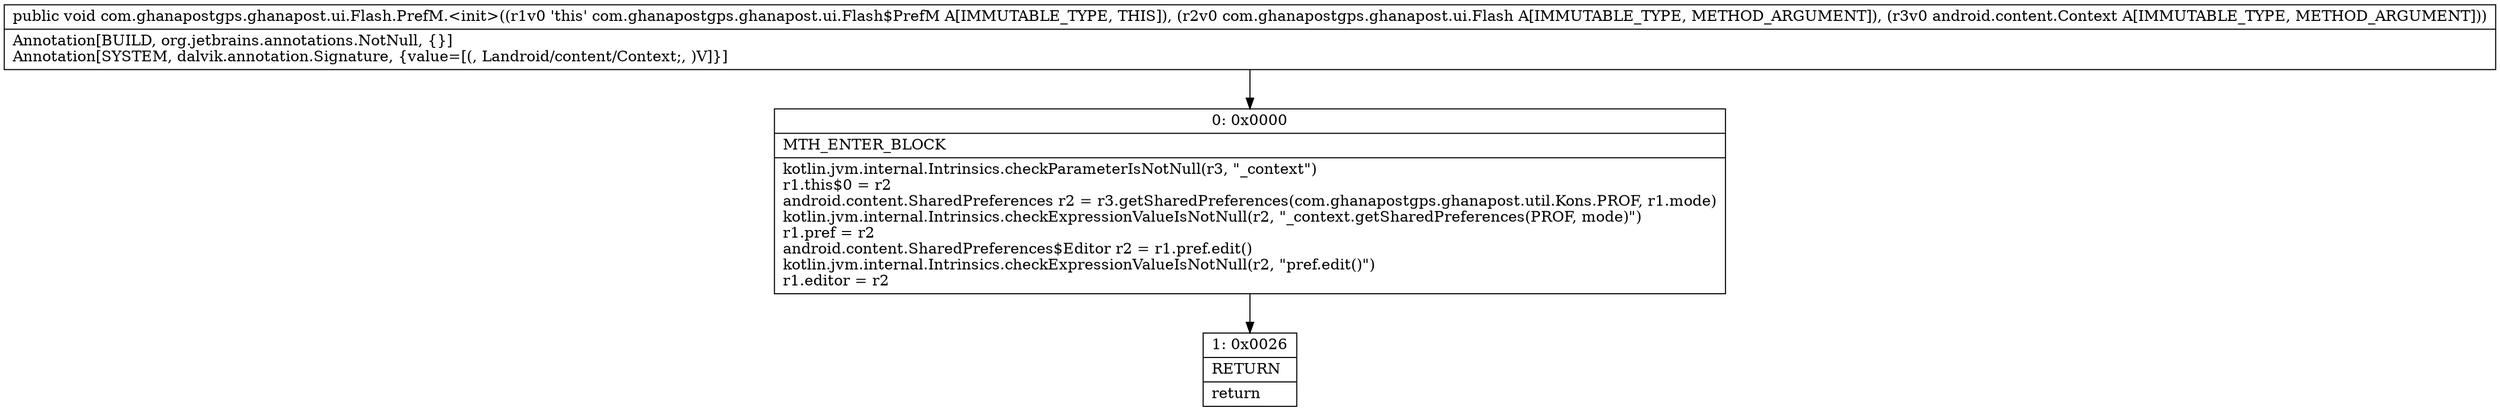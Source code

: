 digraph "CFG forcom.ghanapostgps.ghanapost.ui.Flash.PrefM.\<init\>(Lcom\/ghanapostgps\/ghanapost\/ui\/Flash;Landroid\/content\/Context;)V" {
Node_0 [shape=record,label="{0\:\ 0x0000|MTH_ENTER_BLOCK\l|kotlin.jvm.internal.Intrinsics.checkParameterIsNotNull(r3, \"_context\")\lr1.this$0 = r2\landroid.content.SharedPreferences r2 = r3.getSharedPreferences(com.ghanapostgps.ghanapost.util.Kons.PROF, r1.mode)\lkotlin.jvm.internal.Intrinsics.checkExpressionValueIsNotNull(r2, \"_context.getSharedPreferences(PROF, mode)\")\lr1.pref = r2\landroid.content.SharedPreferences$Editor r2 = r1.pref.edit()\lkotlin.jvm.internal.Intrinsics.checkExpressionValueIsNotNull(r2, \"pref.edit()\")\lr1.editor = r2\l}"];
Node_1 [shape=record,label="{1\:\ 0x0026|RETURN\l|return\l}"];
MethodNode[shape=record,label="{public void com.ghanapostgps.ghanapost.ui.Flash.PrefM.\<init\>((r1v0 'this' com.ghanapostgps.ghanapost.ui.Flash$PrefM A[IMMUTABLE_TYPE, THIS]), (r2v0 com.ghanapostgps.ghanapost.ui.Flash A[IMMUTABLE_TYPE, METHOD_ARGUMENT]), (r3v0 android.content.Context A[IMMUTABLE_TYPE, METHOD_ARGUMENT]))  | Annotation[BUILD, org.jetbrains.annotations.NotNull, \{\}]\lAnnotation[SYSTEM, dalvik.annotation.Signature, \{value=[(, Landroid\/content\/Context;, )V]\}]\l}"];
MethodNode -> Node_0;
Node_0 -> Node_1;
}

